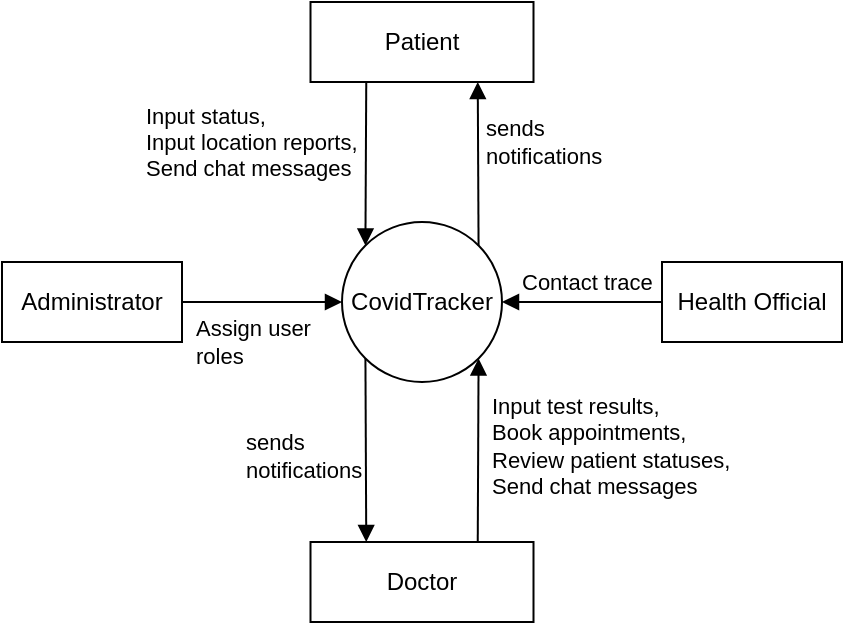 <mxfile version="17.4.0" type="google"><diagram id="c4ImI5J75wrvhMt-yi_J" name="context diagram"><mxGraphModel grid="1" page="1" gridSize="10" guides="1" tooltips="1" connect="1" arrows="1" fold="1" pageScale="1" pageWidth="827" pageHeight="1169" math="0" shadow="0"><root><mxCell id="0"/><mxCell id="1" parent="0"/><mxCell id="Ew4vKJhyCWBXslp6lBVm-18" style="edgeStyle=none;rounded=0;orthogonalLoop=1;jettySize=auto;html=1;exitX=0.75;exitY=0;exitDx=0;exitDy=0;entryX=1;entryY=1;entryDx=0;entryDy=0;endArrow=block;endFill=1;" edge="1" parent="1" source="Ew4vKJhyCWBXslp6lBVm-19" target="Ew4vKJhyCWBXslp6lBVm-1"><mxGeometry relative="1" as="geometry"><mxPoint x="429.312" y="340" as="sourcePoint"/></mxGeometry></mxCell><mxCell id="Ew4vKJhyCWBXslp6lBVm-1" value="CovidTracker" style="ellipse;whiteSpace=wrap;html=1;aspect=fixed;" vertex="1" parent="1"><mxGeometry x="360" y="200" width="80" height="80" as="geometry"/></mxCell><mxCell id="Ew4vKJhyCWBXslp6lBVm-9" style="edgeStyle=none;rounded=0;orthogonalLoop=1;jettySize=auto;html=1;exitX=0.25;exitY=1;exitDx=0;exitDy=0;endArrow=block;endFill=1;entryX=0;entryY=0;entryDx=0;entryDy=0;" edge="1" parent="1" source="Ew4vKJhyCWBXslp6lBVm-2" target="Ew4vKJhyCWBXslp6lBVm-1"><mxGeometry relative="1" as="geometry"/></mxCell><mxCell id="Ew4vKJhyCWBXslp6lBVm-12" value="Input status,&lt;br&gt;Input location reports,&lt;br&gt;Send chat messages" style="edgeLabel;html=1;align=left;verticalAlign=middle;resizable=0;points=[];" connectable="0" vertex="1" parent="Ew4vKJhyCWBXslp6lBVm-9"><mxGeometry x="-0.421" y="1" relative="1" as="geometry"><mxPoint x="-113" y="6" as="offset"/></mxGeometry></mxCell><mxCell id="Ew4vKJhyCWBXslp6lBVm-10" style="edgeStyle=none;rounded=0;orthogonalLoop=1;jettySize=auto;html=1;exitX=1;exitY=0;exitDx=0;exitDy=0;entryX=0.75;entryY=1;entryDx=0;entryDy=0;endArrow=block;endFill=1;" edge="1" parent="1" source="Ew4vKJhyCWBXslp6lBVm-1" target="Ew4vKJhyCWBXslp6lBVm-2"><mxGeometry relative="1" as="geometry"/></mxCell><mxCell id="Ew4vKJhyCWBXslp6lBVm-11" value="sends&lt;br&gt;notifications" style="edgeLabel;html=1;align=left;verticalAlign=middle;resizable=0;points=[];" connectable="0" vertex="1" parent="Ew4vKJhyCWBXslp6lBVm-10"><mxGeometry x="0.535" relative="1" as="geometry"><mxPoint x="2" y="11" as="offset"/></mxGeometry></mxCell><mxCell id="Ew4vKJhyCWBXslp6lBVm-2" value="Patient" style="rounded=0;whiteSpace=wrap;html=1;" vertex="1" parent="1"><mxGeometry x="344.25" y="90" width="111.5" height="40" as="geometry"/></mxCell><mxCell id="Ew4vKJhyCWBXslp6lBVm-13" style="edgeStyle=none;rounded=0;orthogonalLoop=1;jettySize=auto;html=1;exitX=0;exitY=1;exitDx=0;exitDy=0;endArrow=block;endFill=1;entryX=0.25;entryY=0;entryDx=0;entryDy=0;" edge="1" parent="1" source="Ew4vKJhyCWBXslp6lBVm-1" target="Ew4vKJhyCWBXslp6lBVm-19"><mxGeometry relative="1" as="geometry"><mxPoint x="390" y="280" as="sourcePoint"/><mxPoint x="376.438" y="340" as="targetPoint"/></mxGeometry></mxCell><mxCell id="Ew4vKJhyCWBXslp6lBVm-14" value="Input test results,&lt;br&gt;Book appointments,&lt;br&gt;Review patient statuses,&lt;br&gt;Send chat messages" style="edgeLabel;html=1;align=left;verticalAlign=middle;resizable=0;points=[];" connectable="0" vertex="1" parent="Ew4vKJhyCWBXslp6lBVm-13"><mxGeometry x="0.161" relative="1" as="geometry"><mxPoint x="61" y="-10" as="offset"/></mxGeometry></mxCell><mxCell id="Ew4vKJhyCWBXslp6lBVm-22" value="&lt;span style=&quot;color: rgba(0 , 0 , 0 , 0) ; font-family: monospace ; font-size: 0px ; background-color: rgb(248 , 249 , 250)&quot;&gt;%3CmxGraphModel%3E%3Croot%3E%3CmxCell%20id%3D%220%22%2F%3E%3CmxCell%20id%3D%221%22%20parent%3D%220%22%2F%3E%3CmxCell%20id%3D%222%22%20value%3D%22sends%26lt%3Bbr%26gt%3Bnotifications%22%20style%3D%22edgeLabel%3Bhtml%3D1%3Balign%3Dleft%3BverticalAlign%3Dmiddle%3Bresizable%3D0%3Bpoints%3D%5B%5D%3B%22%20vertex%3D%221%22%20connectable%3D%220%22%20parent%3D%221%22%3E%3CmxGeometry%20x%3D%22429.97%22%20y%3D%22159.917%22%20as%3D%22geometry%22%2F%3E%3C%2FmxCell%3E%3C%2Froot%3E%3C%2FmxGraphModel%3E&lt;/span&gt;" style="edgeLabel;html=1;align=center;verticalAlign=middle;resizable=0;points=[];" connectable="0" vertex="1" parent="Ew4vKJhyCWBXslp6lBVm-13"><mxGeometry x="-0.417" y="-1" relative="1" as="geometry"><mxPoint as="offset"/></mxGeometry></mxCell><mxCell id="Ew4vKJhyCWBXslp6lBVm-23" value="&lt;span style=&quot;&quot;&gt;sends&lt;/span&gt;&lt;br style=&quot;&quot;&gt;&lt;span style=&quot;&quot;&gt;notifications&lt;/span&gt;" style="edgeLabel;html=1;align=left;verticalAlign=middle;resizable=0;points=[];" connectable="0" vertex="1" parent="Ew4vKJhyCWBXslp6lBVm-13"><mxGeometry x="-0.383" y="-1" relative="1" as="geometry"><mxPoint x="-61" y="20" as="offset"/></mxGeometry></mxCell><mxCell id="Ew4vKJhyCWBXslp6lBVm-6" style="edgeStyle=orthogonalEdgeStyle;rounded=0;orthogonalLoop=1;jettySize=auto;html=1;exitX=1;exitY=0.5;exitDx=0;exitDy=0;endArrow=block;endFill=1;" edge="1" parent="1" source="Ew4vKJhyCWBXslp6lBVm-4" target="Ew4vKJhyCWBXslp6lBVm-1"><mxGeometry relative="1" as="geometry"/></mxCell><mxCell id="Ew4vKJhyCWBXslp6lBVm-7" value="Assign user&lt;br&gt;roles" style="edgeLabel;html=1;align=left;verticalAlign=middle;resizable=0;points=[];" connectable="0" vertex="1" parent="Ew4vKJhyCWBXslp6lBVm-6"><mxGeometry x="0.205" y="-1" relative="1" as="geometry"><mxPoint x="-43" y="19" as="offset"/></mxGeometry></mxCell><mxCell id="Ew4vKJhyCWBXslp6lBVm-4" value="Administrator" style="rounded=0;whiteSpace=wrap;html=1;" vertex="1" parent="1"><mxGeometry x="190" y="220" width="90" height="40" as="geometry"/></mxCell><mxCell id="Ew4vKJhyCWBXslp6lBVm-16" style="edgeStyle=none;rounded=0;orthogonalLoop=1;jettySize=auto;html=1;endArrow=block;endFill=1;" edge="1" parent="1" source="Ew4vKJhyCWBXslp6lBVm-15" target="Ew4vKJhyCWBXslp6lBVm-1"><mxGeometry relative="1" as="geometry"/></mxCell><mxCell id="Ew4vKJhyCWBXslp6lBVm-17" value="Contact trace" style="edgeLabel;html=1;align=left;verticalAlign=middle;resizable=0;points=[];" connectable="0" vertex="1" parent="Ew4vKJhyCWBXslp6lBVm-16"><mxGeometry x="0.248" relative="1" as="geometry"><mxPoint x="-22" y="-10" as="offset"/></mxGeometry></mxCell><mxCell id="Ew4vKJhyCWBXslp6lBVm-15" value="Health Official" style="rounded=0;whiteSpace=wrap;html=1;" vertex="1" parent="1"><mxGeometry x="520" y="220" width="90" height="40" as="geometry"/></mxCell><mxCell id="Ew4vKJhyCWBXslp6lBVm-19" value="Doctor" style="rounded=0;whiteSpace=wrap;html=1;" vertex="1" parent="1"><mxGeometry x="344.25" y="360" width="111.5" height="40" as="geometry"/></mxCell></root></mxGraphModel></diagram></mxfile>